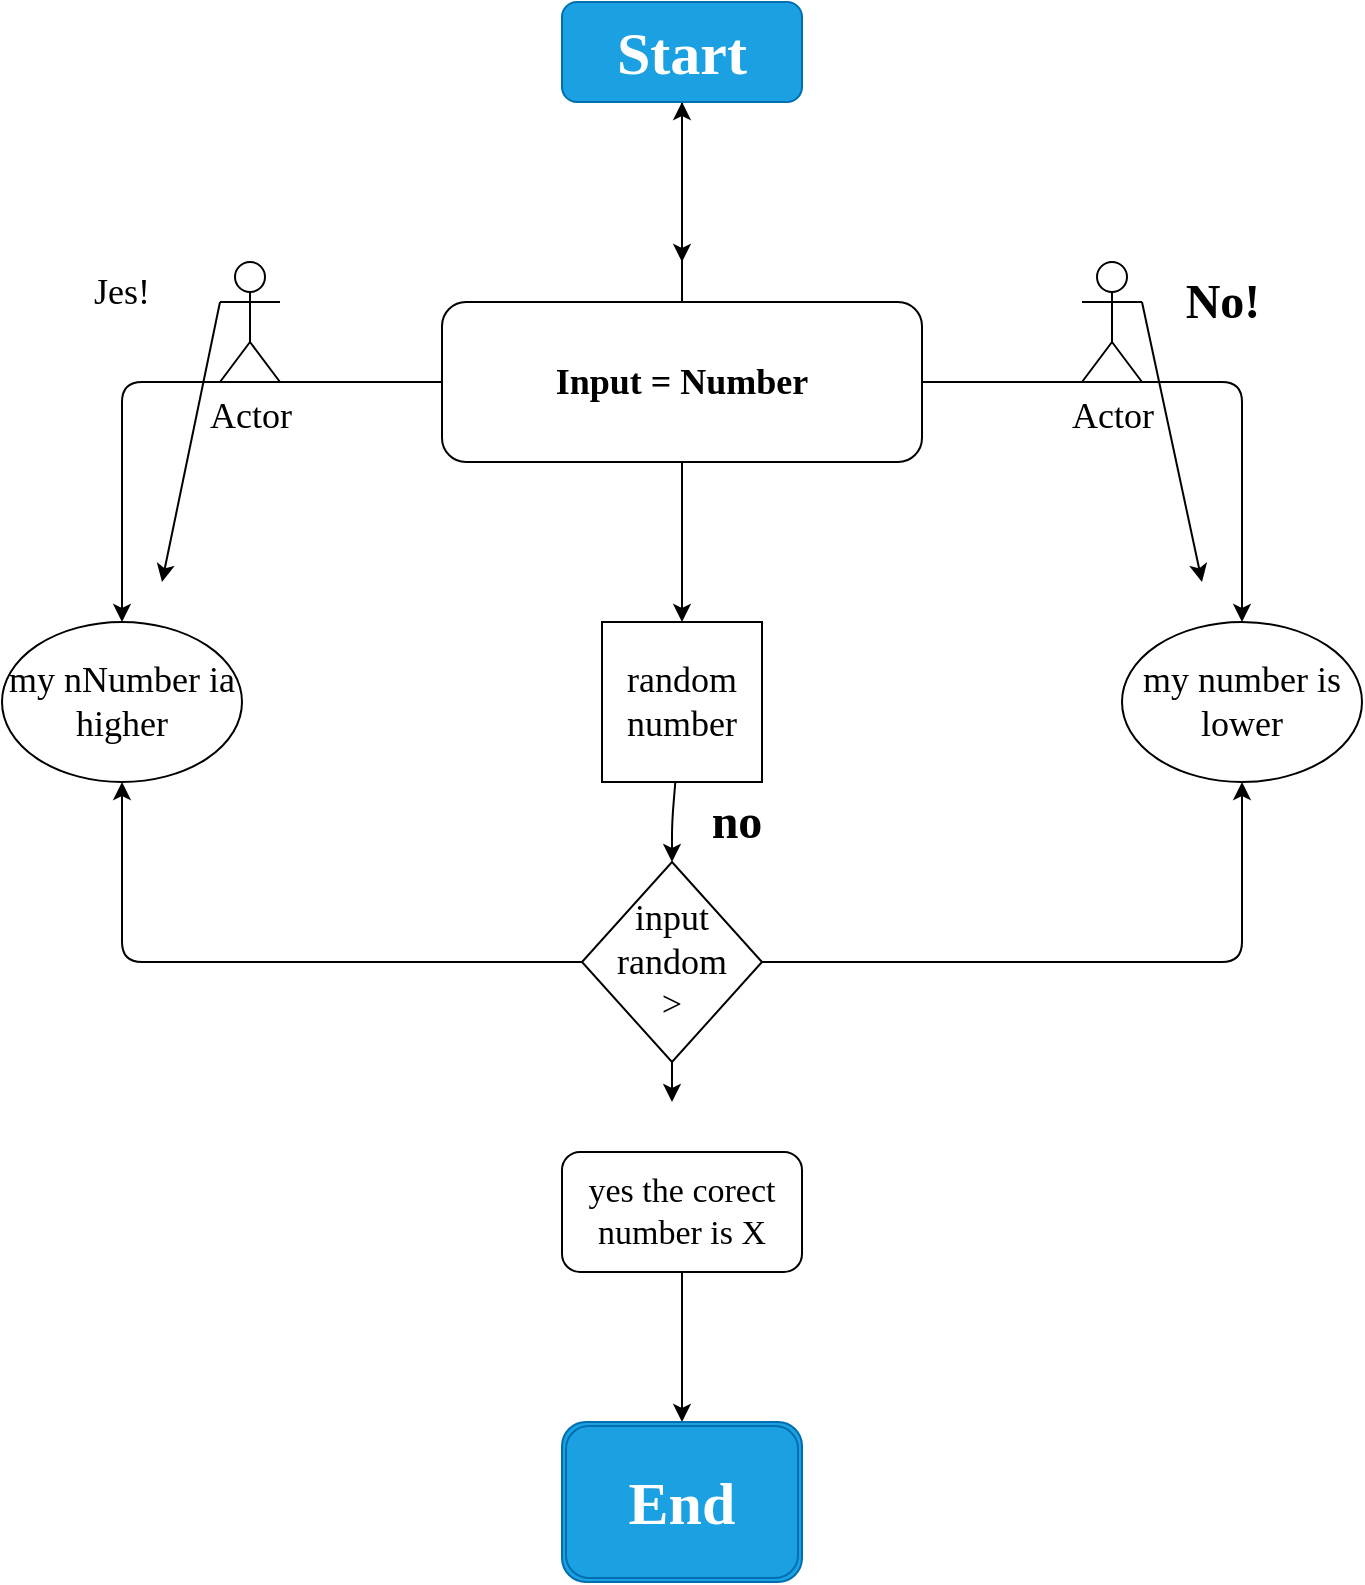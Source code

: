 <mxfile>
    <diagram id="ZIdMtqrPTh1BNRoDeDqu" name="Seite-1">
        <mxGraphModel dx="1647" dy="574" grid="1" gridSize="20" guides="1" tooltips="1" connect="1" arrows="1" fold="1" page="1" pageScale="1" pageWidth="827" pageHeight="1169" math="0" shadow="0">
            <root>
                <mxCell id="0"/>
                <mxCell id="1" parent="0"/>
                <mxCell id="11" value="" style="edgeStyle=none;html=1;fontFamily=Comic Sans MS;" edge="1" parent="1" source="9" target="10">
                    <mxGeometry relative="1" as="geometry"/>
                </mxCell>
                <mxCell id="13" style="edgeStyle=none;html=1;fontFamily=Comic Sans MS;fontSize=18;" edge="1" parent="1" source="9">
                    <mxGeometry relative="1" as="geometry">
                        <mxPoint x="-440" y="320" as="targetPoint"/>
                    </mxGeometry>
                </mxCell>
                <mxCell id="15" style="edgeStyle=none;html=1;exitX=1;exitY=0.5;exitDx=0;exitDy=0;fontFamily=Comic Sans MS;fontSize=18;" edge="1" parent="1" source="9">
                    <mxGeometry relative="1" as="geometry">
                        <mxPoint x="-160" y="320" as="targetPoint"/>
                        <Array as="points">
                            <mxPoint x="-160" y="200"/>
                        </Array>
                    </mxGeometry>
                </mxCell>
                <mxCell id="16" style="edgeStyle=none;html=1;fontFamily=Comic Sans MS;fontSize=18;" edge="1" parent="1" source="9">
                    <mxGeometry relative="1" as="geometry">
                        <mxPoint x="-720" y="320" as="targetPoint"/>
                        <Array as="points">
                            <mxPoint x="-720" y="200"/>
                        </Array>
                    </mxGeometry>
                </mxCell>
                <mxCell id="9" value="Input = Number" style="rounded=1;whiteSpace=wrap;html=1;fontFamily=Comic Sans MS;fontStyle=1;fontSize=18;" vertex="1" parent="1">
                    <mxGeometry x="-560" y="160" width="240" height="80" as="geometry"/>
                </mxCell>
                <mxCell id="12" style="edgeStyle=none;html=1;fontFamily=Comic Sans MS;" edge="1" parent="1" source="10">
                    <mxGeometry relative="1" as="geometry">
                        <mxPoint x="-440" y="140" as="targetPoint"/>
                    </mxGeometry>
                </mxCell>
                <mxCell id="10" value="Start" style="whiteSpace=wrap;html=1;fontFamily=Comic Sans MS;rounded=1;fontStyle=1;fontSize=30;fillColor=#1ba1e2;fontColor=#ffffff;strokeColor=#006EAF;" vertex="1" parent="1">
                    <mxGeometry x="-500" y="10" width="120" height="50" as="geometry"/>
                </mxCell>
                <mxCell id="33" style="edgeStyle=none;html=1;fontFamily=Comic Sans MS;fontSize=17;entryX=0.5;entryY=0;entryDx=0;entryDy=0;" edge="1" parent="1" source="14" target="29">
                    <mxGeometry relative="1" as="geometry">
                        <mxPoint x="-440" y="420" as="targetPoint"/>
                        <Array as="points">
                            <mxPoint x="-445" y="420"/>
                        </Array>
                    </mxGeometry>
                </mxCell>
                <mxCell id="14" value="random&lt;br&gt;number" style="rounded=0;whiteSpace=wrap;html=1;fontFamily=Comic Sans MS;fontSize=18;" vertex="1" parent="1">
                    <mxGeometry x="-480" y="320" width="80" height="80" as="geometry"/>
                </mxCell>
                <mxCell id="17" value="my nNumber ia higher" style="ellipse;whiteSpace=wrap;html=1;fontFamily=Comic Sans MS;fontSize=18;" vertex="1" parent="1">
                    <mxGeometry x="-780" y="320" width="120" height="80" as="geometry"/>
                </mxCell>
                <mxCell id="18" value="my number is lower" style="ellipse;whiteSpace=wrap;html=1;fontFamily=Comic Sans MS;fontSize=18;" vertex="1" parent="1">
                    <mxGeometry x="-220" y="320" width="120" height="80" as="geometry"/>
                </mxCell>
                <mxCell id="21" style="edgeStyle=none;html=1;exitX=1;exitY=0.333;exitDx=0;exitDy=0;exitPerimeter=0;fontFamily=Comic Sans MS;fontSize=18;" edge="1" parent="1" source="19">
                    <mxGeometry relative="1" as="geometry">
                        <mxPoint x="-180" y="300" as="targetPoint"/>
                    </mxGeometry>
                </mxCell>
                <mxCell id="19" value="Actor" style="shape=umlActor;verticalLabelPosition=bottom;verticalAlign=top;html=1;outlineConnect=0;fontFamily=Comic Sans MS;fontSize=18;" vertex="1" parent="1">
                    <mxGeometry x="-240" y="140" width="30" height="60" as="geometry"/>
                </mxCell>
                <mxCell id="22" value="No!" style="text;strokeColor=none;fillColor=none;html=1;fontSize=24;fontStyle=1;verticalAlign=middle;align=center;fontFamily=Comic Sans MS;" vertex="1" parent="1">
                    <mxGeometry x="-220" y="140" width="100" height="40" as="geometry"/>
                </mxCell>
                <mxCell id="25" style="edgeStyle=none;html=1;exitX=0;exitY=0.333;exitDx=0;exitDy=0;exitPerimeter=0;fontFamily=Comic Sans MS;fontSize=18;" edge="1" parent="1" source="23">
                    <mxGeometry relative="1" as="geometry">
                        <mxPoint x="-700" y="300" as="targetPoint"/>
                    </mxGeometry>
                </mxCell>
                <mxCell id="23" value="Actor" style="shape=umlActor;verticalLabelPosition=bottom;verticalAlign=top;html=1;outlineConnect=0;fontFamily=Comic Sans MS;fontSize=18;" vertex="1" parent="1">
                    <mxGeometry x="-671" y="140" width="30" height="60" as="geometry"/>
                </mxCell>
                <mxCell id="28" value="Jes!" style="text;html=1;strokeColor=none;fillColor=none;align=center;verticalAlign=middle;whiteSpace=wrap;rounded=0;fontFamily=Comic Sans MS;fontSize=18;" vertex="1" parent="1">
                    <mxGeometry x="-750" y="140" width="60" height="30" as="geometry"/>
                </mxCell>
                <mxCell id="36" style="edgeStyle=none;html=1;exitX=0.5;exitY=1;exitDx=0;exitDy=0;fontFamily=Comic Sans MS;fontSize=17;" edge="1" parent="1" source="29">
                    <mxGeometry relative="1" as="geometry">
                        <mxPoint x="-445" y="560" as="targetPoint"/>
                    </mxGeometry>
                </mxCell>
                <mxCell id="40" style="edgeStyle=none;html=1;exitX=0;exitY=0.5;exitDx=0;exitDy=0;entryX=0.5;entryY=1;entryDx=0;entryDy=0;fontFamily=Comic Sans MS;fontSize=30;" edge="1" parent="1" source="29" target="17">
                    <mxGeometry relative="1" as="geometry">
                        <Array as="points">
                            <mxPoint x="-720" y="490"/>
                        </Array>
                    </mxGeometry>
                </mxCell>
                <mxCell id="41" style="edgeStyle=none;html=1;entryX=0.5;entryY=1;entryDx=0;entryDy=0;fontFamily=Comic Sans MS;fontSize=30;" edge="1" parent="1" source="29" target="18">
                    <mxGeometry relative="1" as="geometry">
                        <Array as="points">
                            <mxPoint x="-160" y="490"/>
                        </Array>
                    </mxGeometry>
                </mxCell>
                <mxCell id="29" value="input random&lt;br&gt;&amp;gt;" style="rhombus;whiteSpace=wrap;html=1;fontFamily=Comic Sans MS;fontSize=18;" vertex="1" parent="1">
                    <mxGeometry x="-490" y="440" width="90" height="100" as="geometry"/>
                </mxCell>
                <mxCell id="34" value="no" style="text;strokeColor=none;fillColor=none;html=1;fontSize=24;fontStyle=1;verticalAlign=middle;align=center;fontFamily=Comic Sans MS;" vertex="1" parent="1">
                    <mxGeometry x="-463" y="400" width="100" height="40" as="geometry"/>
                </mxCell>
                <mxCell id="42" style="edgeStyle=none;html=1;entryX=0.5;entryY=0;entryDx=0;entryDy=0;fontFamily=Comic Sans MS;fontSize=30;" edge="1" parent="1" source="35" target="39">
                    <mxGeometry relative="1" as="geometry"/>
                </mxCell>
                <mxCell id="35" value="yes the corect number is X" style="rounded=1;whiteSpace=wrap;html=1;fontFamily=Comic Sans MS;fontSize=17;" vertex="1" parent="1">
                    <mxGeometry x="-500" y="585" width="120" height="60" as="geometry"/>
                </mxCell>
                <mxCell id="39" value="&lt;font style=&quot;font-size: 30px&quot;&gt;&lt;b&gt;End&lt;/b&gt;&lt;/font&gt;" style="shape=ext;double=1;rounded=1;whiteSpace=wrap;html=1;fontFamily=Comic Sans MS;fontSize=17;fillColor=#1ba1e2;strokeColor=#006EAF;fontColor=#ffffff;" vertex="1" parent="1">
                    <mxGeometry x="-500" y="720" width="120" height="80" as="geometry"/>
                </mxCell>
            </root>
        </mxGraphModel>
    </diagram>
</mxfile>
